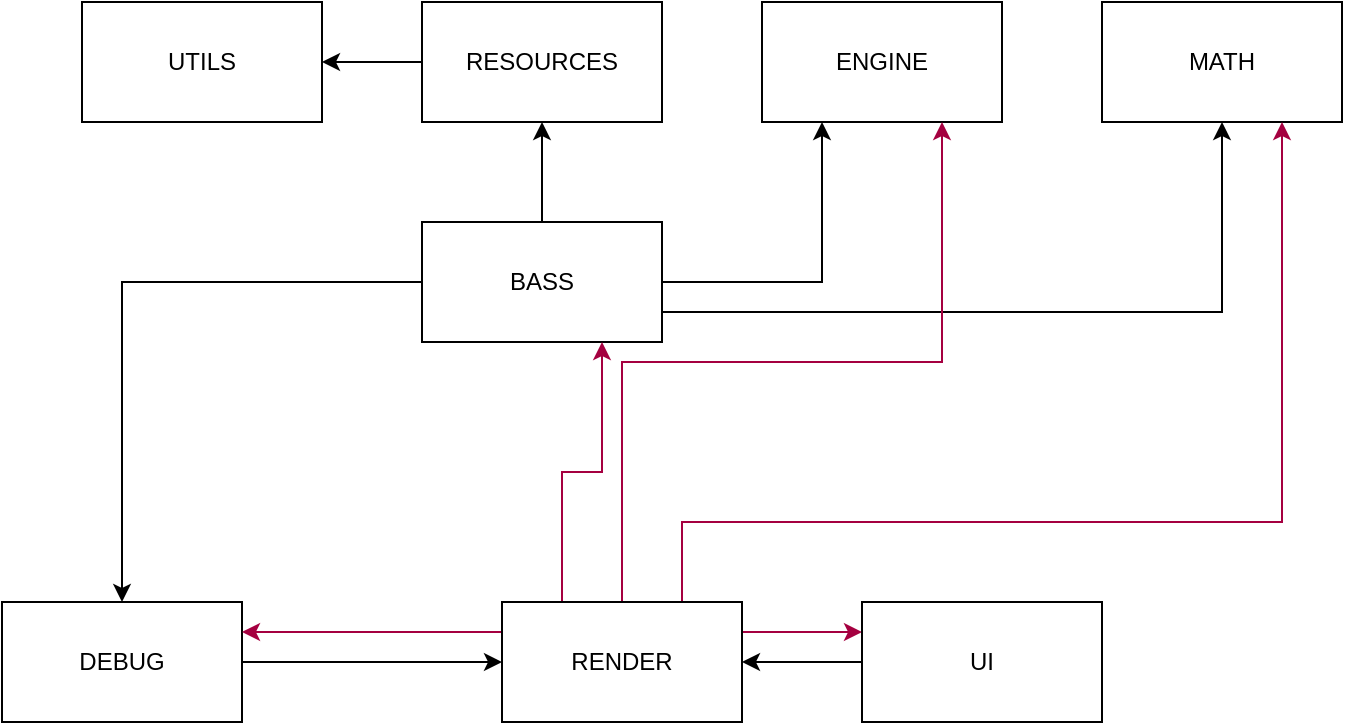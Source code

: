 <mxfile version="21.3.4" type="github">
  <diagram name="Page-1" id="9xXpQoKFAjOWmioz_WNq">
    <mxGraphModel dx="1434" dy="754" grid="1" gridSize="10" guides="1" tooltips="1" connect="1" arrows="1" fold="1" page="1" pageScale="1" pageWidth="827" pageHeight="1169" math="0" shadow="0">
      <root>
        <mxCell id="0" />
        <mxCell id="1" parent="0" />
        <mxCell id="vDj8au7zf55BE4AIelzE-1" value="ENGINE" style="rounded=0;whiteSpace=wrap;html=1;" vertex="1" parent="1">
          <mxGeometry x="460" y="50" width="120" height="60" as="geometry" />
        </mxCell>
        <mxCell id="vDj8au7zf55BE4AIelzE-3" style="edgeStyle=orthogonalEdgeStyle;rounded=0;orthogonalLoop=1;jettySize=auto;html=1;entryX=0.25;entryY=1;entryDx=0;entryDy=0;" edge="1" parent="1" source="vDj8au7zf55BE4AIelzE-2" target="vDj8au7zf55BE4AIelzE-1">
          <mxGeometry relative="1" as="geometry" />
        </mxCell>
        <mxCell id="vDj8au7zf55BE4AIelzE-7" style="edgeStyle=orthogonalEdgeStyle;rounded=0;orthogonalLoop=1;jettySize=auto;html=1;entryX=0.5;entryY=1;entryDx=0;entryDy=0;" edge="1" parent="1" source="vDj8au7zf55BE4AIelzE-2" target="vDj8au7zf55BE4AIelzE-6">
          <mxGeometry relative="1" as="geometry" />
        </mxCell>
        <mxCell id="vDj8au7zf55BE4AIelzE-8" style="edgeStyle=orthogonalEdgeStyle;rounded=0;orthogonalLoop=1;jettySize=auto;html=1;exitX=1;exitY=0.75;exitDx=0;exitDy=0;entryX=0.5;entryY=1;entryDx=0;entryDy=0;" edge="1" parent="1" source="vDj8au7zf55BE4AIelzE-2" target="vDj8au7zf55BE4AIelzE-5">
          <mxGeometry relative="1" as="geometry" />
        </mxCell>
        <mxCell id="vDj8au7zf55BE4AIelzE-13" style="edgeStyle=orthogonalEdgeStyle;rounded=0;orthogonalLoop=1;jettySize=auto;html=1;exitX=0;exitY=0.5;exitDx=0;exitDy=0;entryX=0.5;entryY=0;entryDx=0;entryDy=0;" edge="1" parent="1" source="vDj8au7zf55BE4AIelzE-2" target="vDj8au7zf55BE4AIelzE-10">
          <mxGeometry relative="1" as="geometry" />
        </mxCell>
        <mxCell id="vDj8au7zf55BE4AIelzE-2" value="BASS" style="rounded=0;whiteSpace=wrap;html=1;" vertex="1" parent="1">
          <mxGeometry x="290" y="160" width="120" height="60" as="geometry" />
        </mxCell>
        <mxCell id="vDj8au7zf55BE4AIelzE-4" value="UTILS" style="rounded=0;whiteSpace=wrap;html=1;" vertex="1" parent="1">
          <mxGeometry x="120" y="50" width="120" height="60" as="geometry" />
        </mxCell>
        <mxCell id="vDj8au7zf55BE4AIelzE-5" value="MATH" style="rounded=0;whiteSpace=wrap;html=1;" vertex="1" parent="1">
          <mxGeometry x="630" y="50" width="120" height="60" as="geometry" />
        </mxCell>
        <mxCell id="vDj8au7zf55BE4AIelzE-9" style="edgeStyle=orthogonalEdgeStyle;rounded=0;orthogonalLoop=1;jettySize=auto;html=1;exitX=0;exitY=0.5;exitDx=0;exitDy=0;" edge="1" parent="1" source="vDj8au7zf55BE4AIelzE-6" target="vDj8au7zf55BE4AIelzE-4">
          <mxGeometry relative="1" as="geometry" />
        </mxCell>
        <mxCell id="vDj8au7zf55BE4AIelzE-6" value="RESOURCES" style="rounded=0;whiteSpace=wrap;html=1;" vertex="1" parent="1">
          <mxGeometry x="290" y="50" width="120" height="60" as="geometry" />
        </mxCell>
        <mxCell id="vDj8au7zf55BE4AIelzE-12" style="edgeStyle=orthogonalEdgeStyle;rounded=0;orthogonalLoop=1;jettySize=auto;html=1;exitX=1;exitY=0.5;exitDx=0;exitDy=0;entryX=0;entryY=0.5;entryDx=0;entryDy=0;" edge="1" parent="1" source="vDj8au7zf55BE4AIelzE-10" target="vDj8au7zf55BE4AIelzE-11">
          <mxGeometry relative="1" as="geometry" />
        </mxCell>
        <mxCell id="vDj8au7zf55BE4AIelzE-10" value="DEBUG" style="whiteSpace=wrap;html=1;" vertex="1" parent="1">
          <mxGeometry x="80" y="350" width="120" height="60" as="geometry" />
        </mxCell>
        <mxCell id="vDj8au7zf55BE4AIelzE-16" style="edgeStyle=orthogonalEdgeStyle;rounded=0;orthogonalLoop=1;jettySize=auto;html=1;exitX=0.75;exitY=0;exitDx=0;exitDy=0;entryX=0.75;entryY=1;entryDx=0;entryDy=0;fillColor=#d80073;strokeColor=#A50040;" edge="1" parent="1" source="vDj8au7zf55BE4AIelzE-11" target="vDj8au7zf55BE4AIelzE-5">
          <mxGeometry relative="1" as="geometry">
            <Array as="points">
              <mxPoint x="720" y="310" />
            </Array>
          </mxGeometry>
        </mxCell>
        <mxCell id="vDj8au7zf55BE4AIelzE-17" style="edgeStyle=orthogonalEdgeStyle;rounded=0;orthogonalLoop=1;jettySize=auto;html=1;exitX=0.5;exitY=0;exitDx=0;exitDy=0;entryX=0.75;entryY=1;entryDx=0;entryDy=0;fillColor=#d80073;strokeColor=#A50040;" edge="1" parent="1" source="vDj8au7zf55BE4AIelzE-11" target="vDj8au7zf55BE4AIelzE-1">
          <mxGeometry relative="1" as="geometry" />
        </mxCell>
        <mxCell id="vDj8au7zf55BE4AIelzE-19" style="edgeStyle=orthogonalEdgeStyle;rounded=0;orthogonalLoop=1;jettySize=auto;html=1;exitX=0;exitY=0.25;exitDx=0;exitDy=0;entryX=1;entryY=0.25;entryDx=0;entryDy=0;fillColor=#d80073;strokeColor=#A50040;" edge="1" parent="1" source="vDj8au7zf55BE4AIelzE-11" target="vDj8au7zf55BE4AIelzE-10">
          <mxGeometry relative="1" as="geometry" />
        </mxCell>
        <mxCell id="vDj8au7zf55BE4AIelzE-20" style="edgeStyle=orthogonalEdgeStyle;rounded=0;orthogonalLoop=1;jettySize=auto;html=1;exitX=1;exitY=0.25;exitDx=0;exitDy=0;entryX=0;entryY=0.25;entryDx=0;entryDy=0;fillColor=#d80073;strokeColor=#A50040;" edge="1" parent="1" source="vDj8au7zf55BE4AIelzE-11" target="vDj8au7zf55BE4AIelzE-14">
          <mxGeometry relative="1" as="geometry" />
        </mxCell>
        <mxCell id="vDj8au7zf55BE4AIelzE-21" style="edgeStyle=orthogonalEdgeStyle;rounded=0;orthogonalLoop=1;jettySize=auto;html=1;exitX=0.25;exitY=0;exitDx=0;exitDy=0;entryX=0.75;entryY=1;entryDx=0;entryDy=0;fillColor=#d80073;strokeColor=#A50040;" edge="1" parent="1" source="vDj8au7zf55BE4AIelzE-11" target="vDj8au7zf55BE4AIelzE-2">
          <mxGeometry relative="1" as="geometry" />
        </mxCell>
        <mxCell id="vDj8au7zf55BE4AIelzE-11" value="RENDER" style="whiteSpace=wrap;html=1;" vertex="1" parent="1">
          <mxGeometry x="330" y="350" width="120" height="60" as="geometry" />
        </mxCell>
        <mxCell id="vDj8au7zf55BE4AIelzE-15" style="edgeStyle=orthogonalEdgeStyle;rounded=0;orthogonalLoop=1;jettySize=auto;html=1;" edge="1" parent="1" source="vDj8au7zf55BE4AIelzE-14" target="vDj8au7zf55BE4AIelzE-11">
          <mxGeometry relative="1" as="geometry" />
        </mxCell>
        <mxCell id="vDj8au7zf55BE4AIelzE-14" value="UI" style="whiteSpace=wrap;html=1;" vertex="1" parent="1">
          <mxGeometry x="510" y="350" width="120" height="60" as="geometry" />
        </mxCell>
      </root>
    </mxGraphModel>
  </diagram>
</mxfile>
